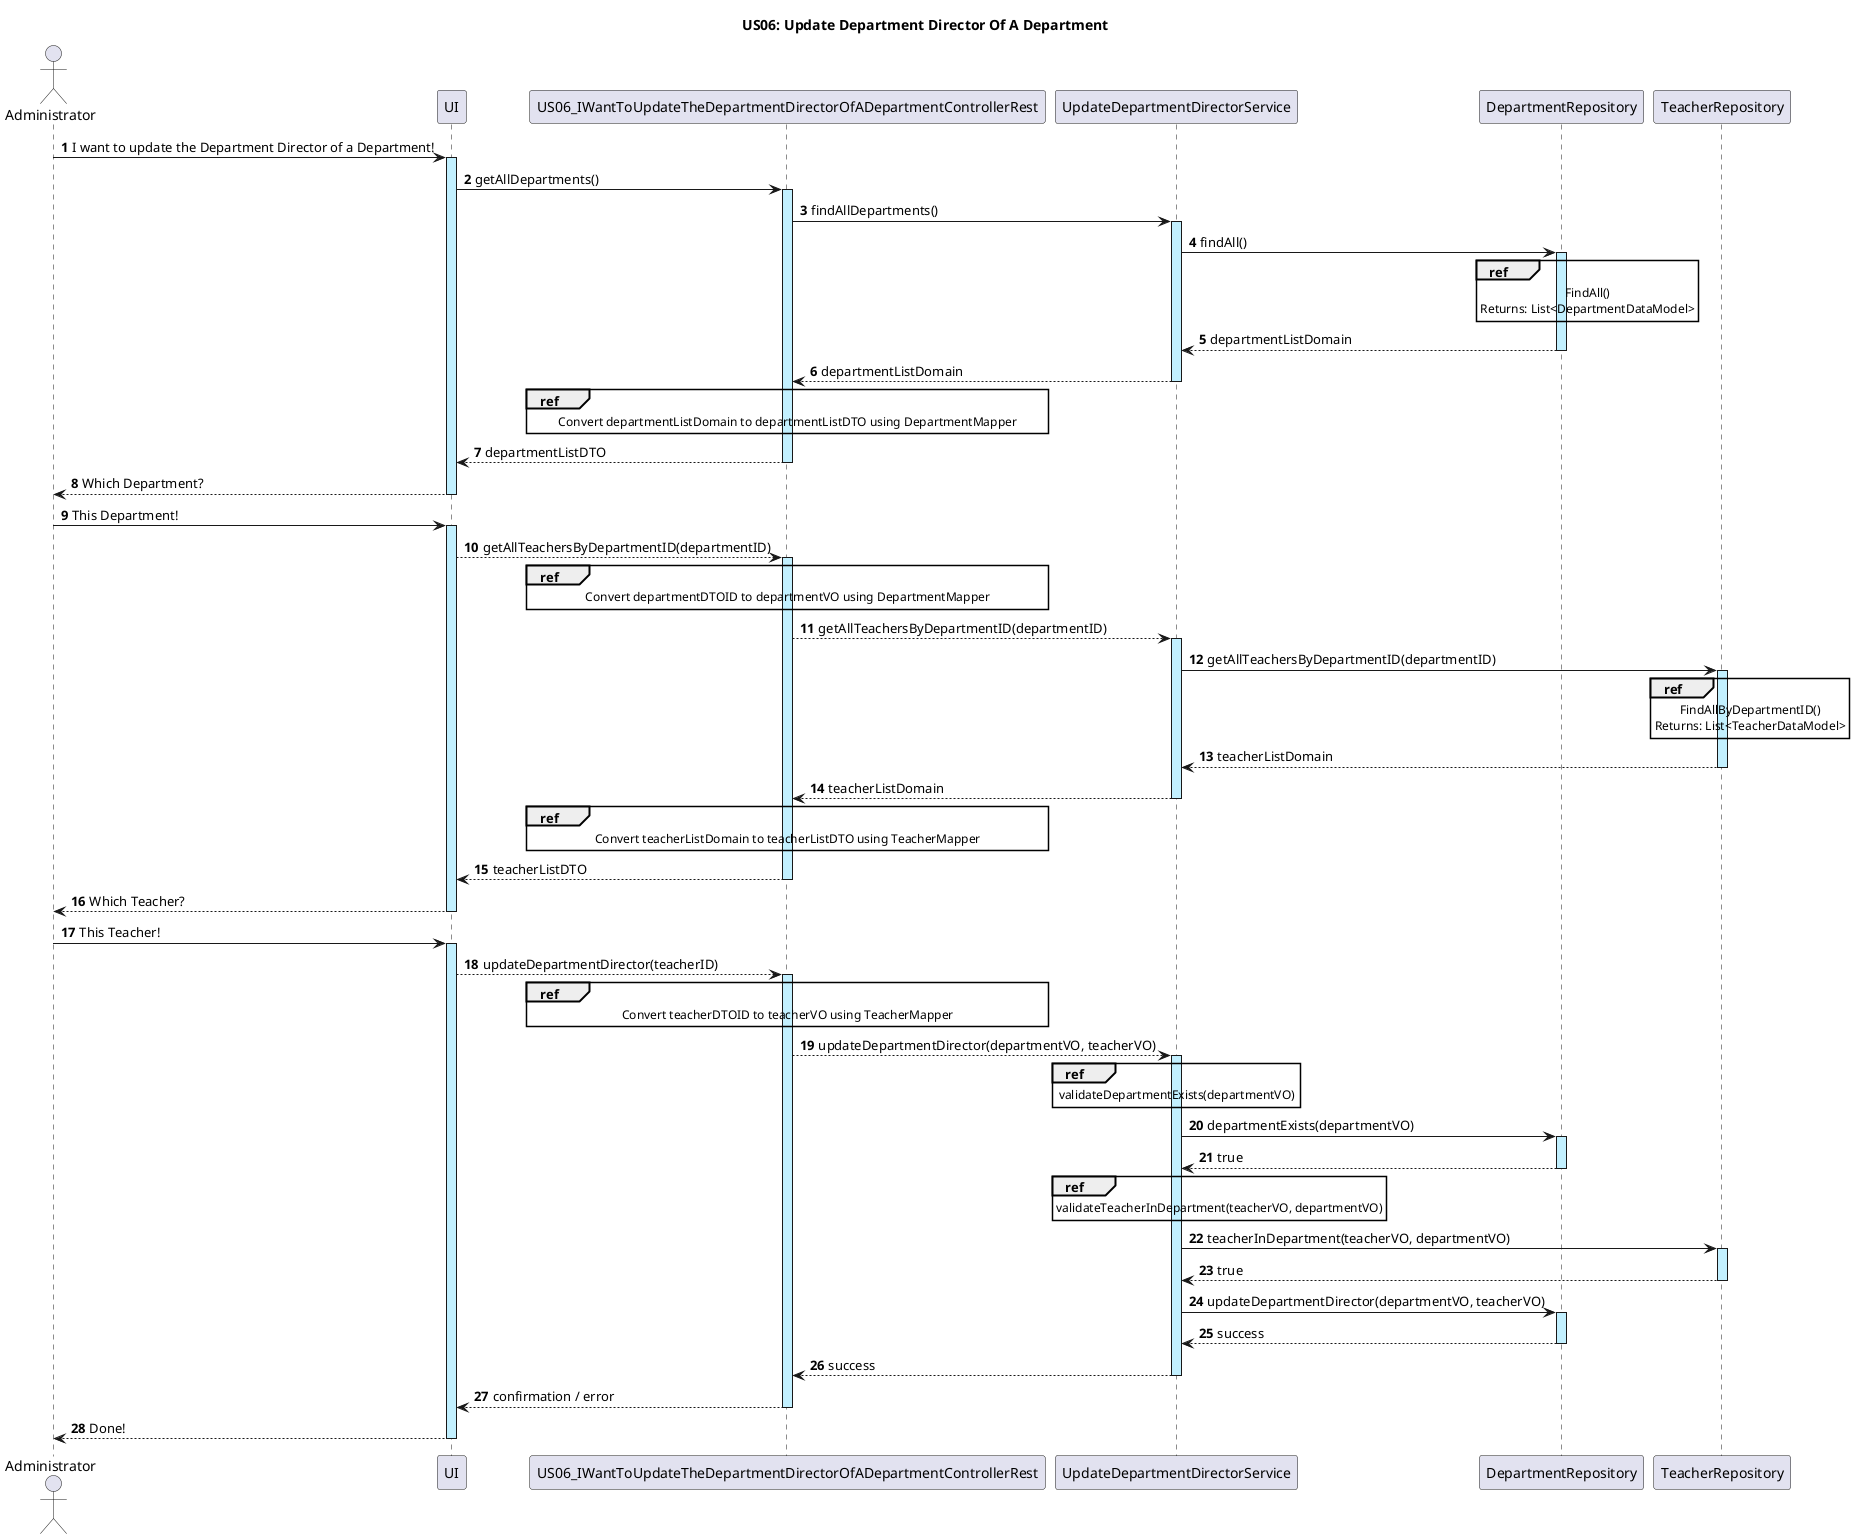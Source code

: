 @startuml
autonumber
title US06: Update Department Director Of A Department

actor "Administrator" as A
participant UI
participant "US06_IWantToUpdateTheDepartmentDirectorOfADepartmentControllerRest" as CTRL
participant "UpdateDepartmentDirectorService" as S
participant "DepartmentRepository" as DR
participant "TeacherRepository" as TR

skinparam sequenceLifeLineBackgroundColor #application

A -> UI ++ : I want to update the Department Director of a Department!
UI -> CTRL ++ : getAllDepartments()
CTRL -> S ++ : findAllDepartments()
S -> DR ++ : findAll()

ref over DR
FindAll()
Returns: List<DepartmentDataModel>
end ref

DR --> S -- : departmentListDomain
S --> CTRL -- : departmentListDomain

ref over CTRL
Convert departmentListDomain to departmentListDTO using DepartmentMapper
end ref

CTRL --> UI -- : departmentListDTO
UI --> A -- : Which Department?
A -> UI ++ : This Department!

UI --> CTRL ++ : getAllTeachersByDepartmentID(departmentID)

ref over CTRL
Convert departmentDTOID to departmentVO using DepartmentMapper
end ref

CTRL --> S ++ : getAllTeachersByDepartmentID(departmentID)
S -> TR ++ : getAllTeachersByDepartmentID(departmentID)

ref over TR
FindAllByDepartmentID()
Returns: List<TeacherDataModel>
end ref

TR --> S -- : teacherListDomain
S --> CTRL -- : teacherListDomain

ref over CTRL
Convert teacherListDomain to teacherListDTO using TeacherMapper
end ref

CTRL --> UI -- : teacherListDTO
UI --> A -- : Which Teacher?
A -> UI ++ : This Teacher!
UI --> CTRL ++ : updateDepartmentDirector(teacherID)

ref over CTRL
Convert teacherDTOID to teacherVO using TeacherMapper
end ref

CTRL --> S ++ : updateDepartmentDirector(departmentVO, teacherVO)

ref over S
validateDepartmentExists(departmentVO)
end ref

S -> DR ++ : departmentExists(departmentVO)
DR --> S -- : true

ref over S
validateTeacherInDepartment(teacherVO, departmentVO)
end ref

S -> TR ++ : teacherInDepartment(teacherVO, departmentVO)
TR --> S -- : true

S -> DR ++ : updateDepartmentDirector(departmentVO, teacherVO)
DR --> S -- : success
S --> CTRL -- : success
CTRL --> UI -- : confirmation / error
UI --> A -- : Done!

@enduml
